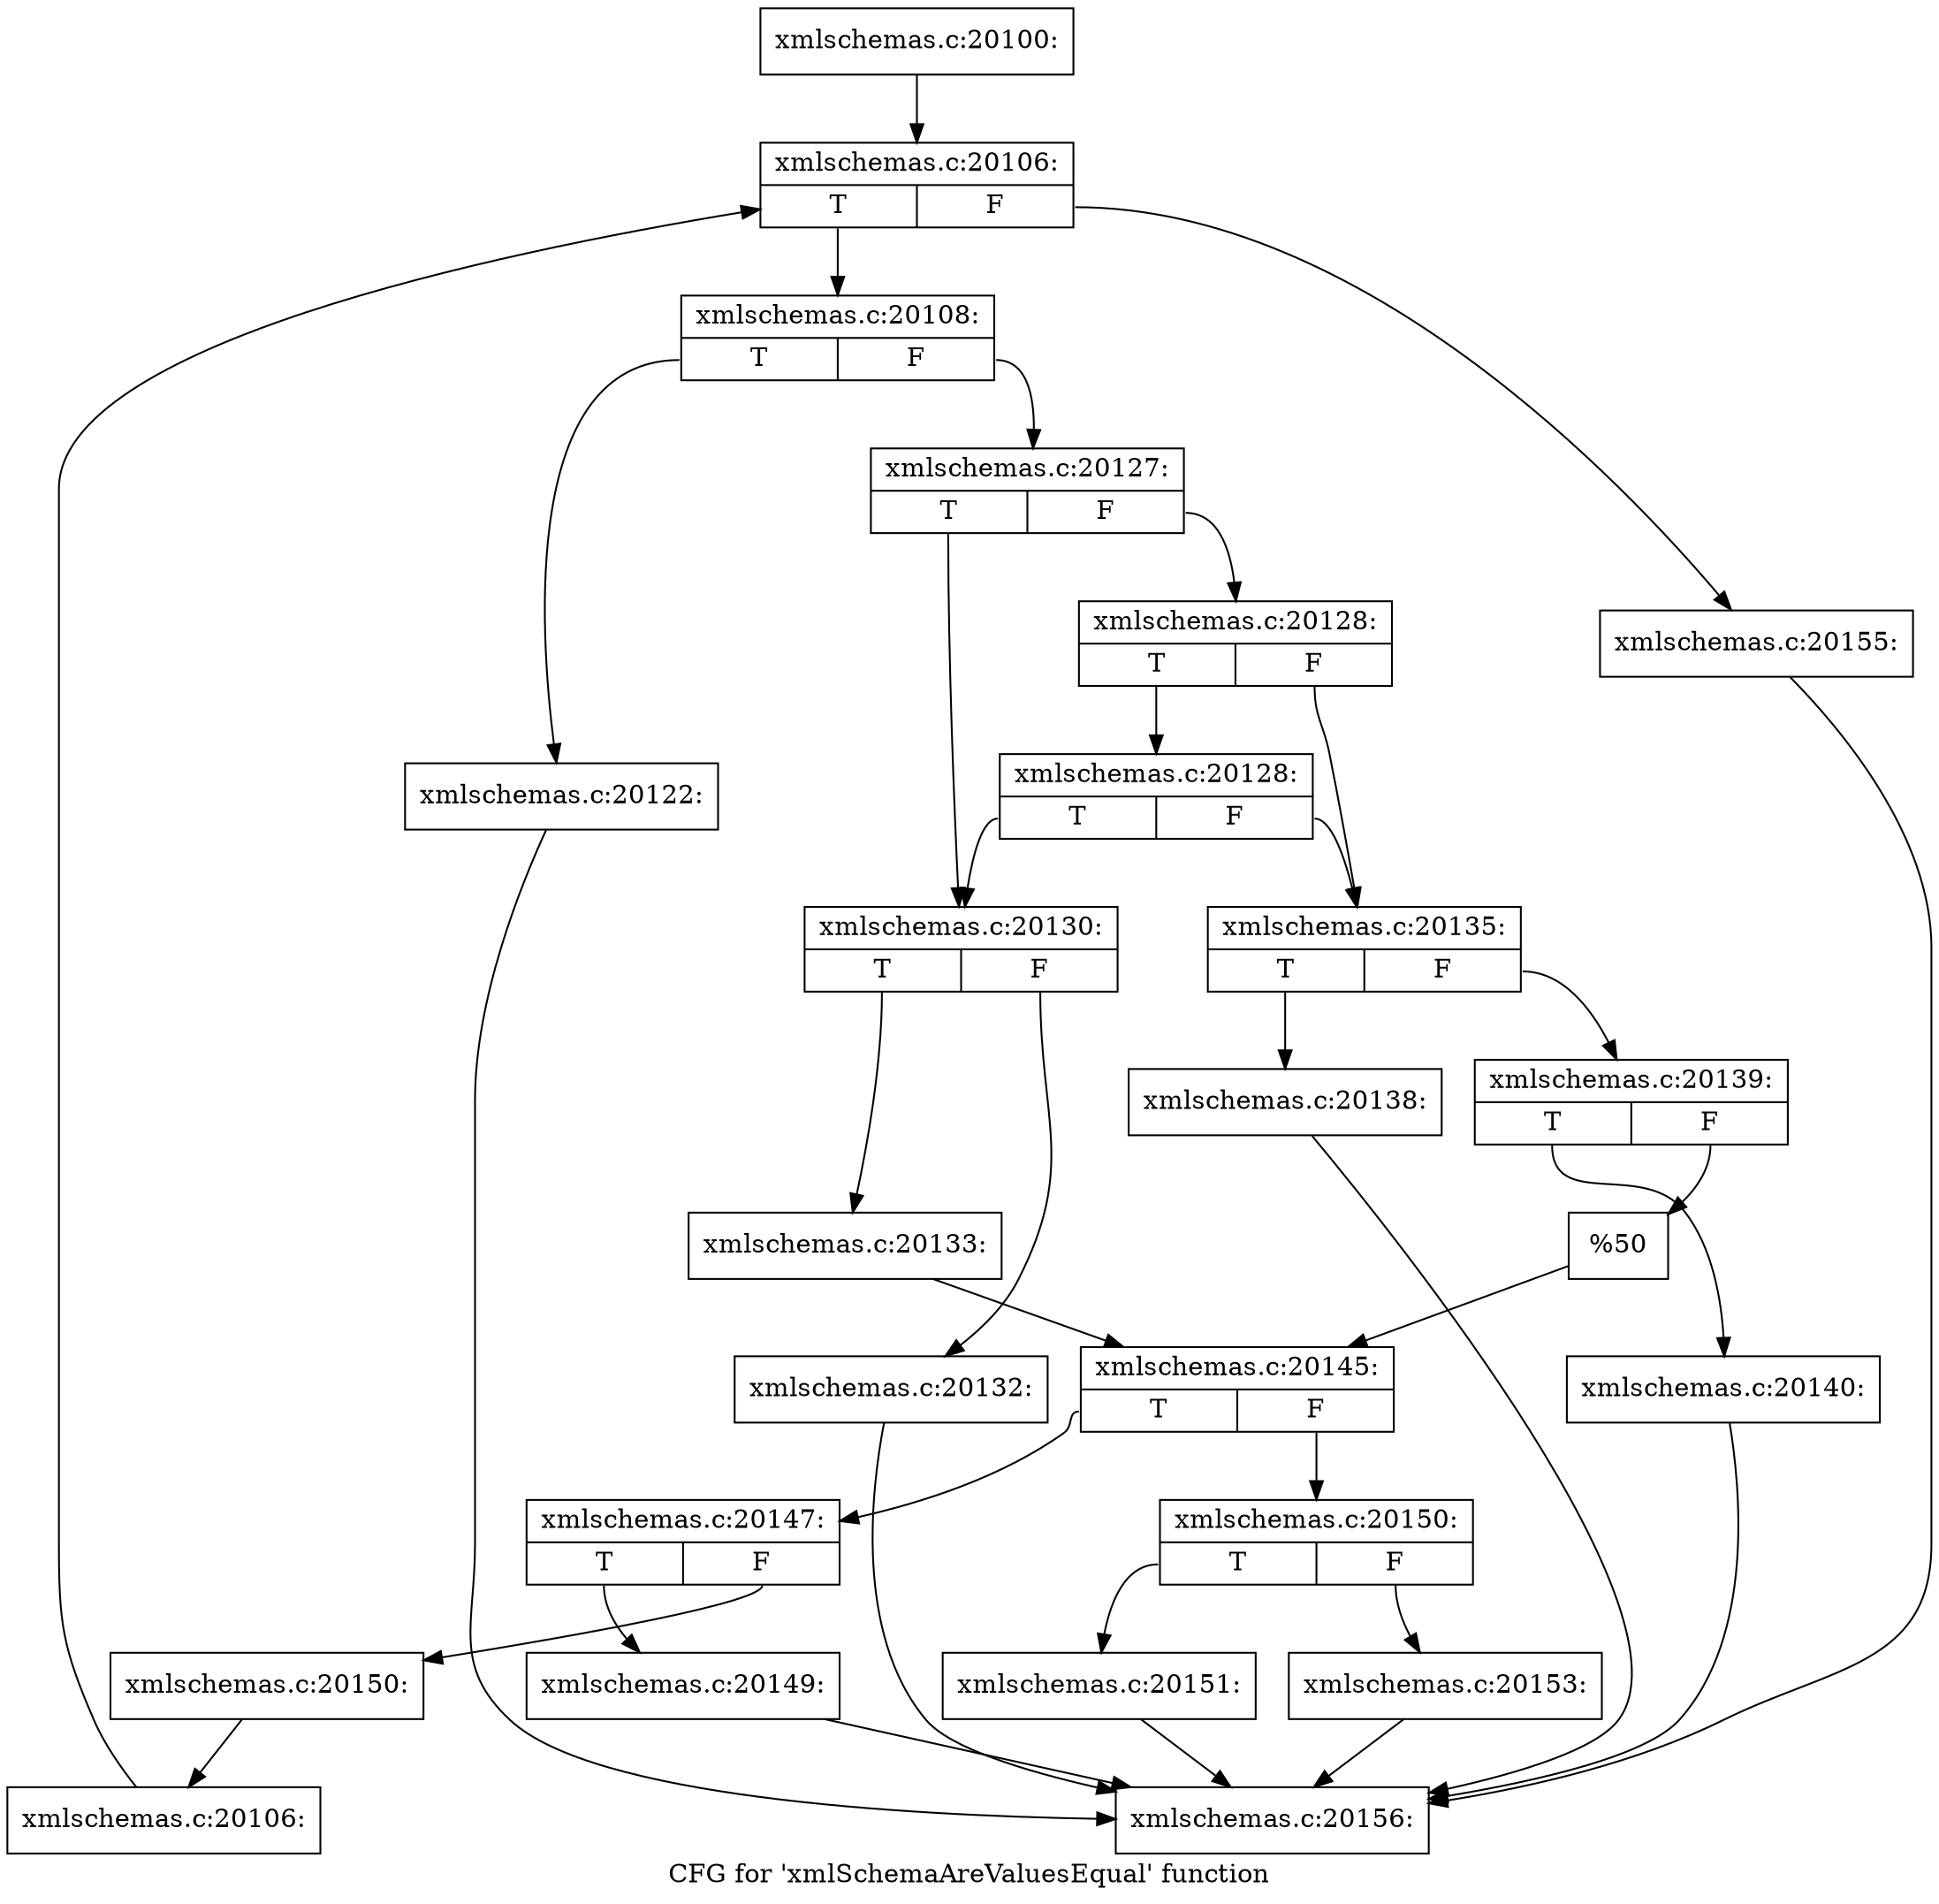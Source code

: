 digraph "CFG for 'xmlSchemaAreValuesEqual' function" {
	label="CFG for 'xmlSchemaAreValuesEqual' function";

	Node0x5211c90 [shape=record,label="{xmlschemas.c:20100:}"];
	Node0x5211c90 -> Node0x5214570;
	Node0x5214570 [shape=record,label="{xmlschemas.c:20106:|{<s0>T|<s1>F}}"];
	Node0x5214570:s0 -> Node0x5214960;
	Node0x5214570:s1 -> Node0x5214790;
	Node0x5214960 [shape=record,label="{xmlschemas.c:20108:|{<s0>T|<s1>F}}"];
	Node0x5214960:s0 -> Node0x52153c0;
	Node0x5214960:s1 -> Node0x52156f0;
	Node0x52153c0 [shape=record,label="{xmlschemas.c:20122:}"];
	Node0x52153c0 -> Node0x5211fc0;
	Node0x52156f0 [shape=record,label="{xmlschemas.c:20127:|{<s0>T|<s1>F}}"];
	Node0x52156f0:s0 -> Node0x5216050;
	Node0x52156f0:s1 -> Node0x5216140;
	Node0x5216140 [shape=record,label="{xmlschemas.c:20128:|{<s0>T|<s1>F}}"];
	Node0x5216140:s0 -> Node0x5216550;
	Node0x5216140:s1 -> Node0x52160f0;
	Node0x5216550 [shape=record,label="{xmlschemas.c:20128:|{<s0>T|<s1>F}}"];
	Node0x5216550:s0 -> Node0x5216050;
	Node0x5216550:s1 -> Node0x52160f0;
	Node0x5216050 [shape=record,label="{xmlschemas.c:20130:|{<s0>T|<s1>F}}"];
	Node0x5216050:s0 -> Node0x5216b90;
	Node0x5216050:s1 -> Node0x5216b40;
	Node0x5216b40 [shape=record,label="{xmlschemas.c:20132:}"];
	Node0x5216b40 -> Node0x5211fc0;
	Node0x5216b90 [shape=record,label="{xmlschemas.c:20133:}"];
	Node0x5216b90 -> Node0x52160a0;
	Node0x52160f0 [shape=record,label="{xmlschemas.c:20135:|{<s0>T|<s1>F}}"];
	Node0x52160f0:s0 -> Node0x43b2fc0;
	Node0x52160f0:s1 -> Node0x5215290;
	Node0x43b2fc0 [shape=record,label="{xmlschemas.c:20138:}"];
	Node0x43b2fc0 -> Node0x5211fc0;
	Node0x5215290 [shape=record,label="{xmlschemas.c:20139:|{<s0>T|<s1>F}}"];
	Node0x5215290:s0 -> Node0x5218d50;
	Node0x5215290:s1 -> Node0x5218da0;
	Node0x5218d50 [shape=record,label="{xmlschemas.c:20140:}"];
	Node0x5218d50 -> Node0x5211fc0;
	Node0x5218da0 [shape=record,label="{%50}"];
	Node0x5218da0 -> Node0x52160a0;
	Node0x52160a0 [shape=record,label="{xmlschemas.c:20145:|{<s0>T|<s1>F}}"];
	Node0x52160a0:s0 -> Node0x5219b90;
	Node0x52160a0:s1 -> Node0x5219f70;
	Node0x5219b90 [shape=record,label="{xmlschemas.c:20147:|{<s0>T|<s1>F}}"];
	Node0x5219b90:s0 -> Node0x521a2a0;
	Node0x5219b90:s1 -> Node0x521a2f0;
	Node0x521a2a0 [shape=record,label="{xmlschemas.c:20149:}"];
	Node0x521a2a0 -> Node0x5211fc0;
	Node0x521a2f0 [shape=record,label="{xmlschemas.c:20150:}"];
	Node0x521a2f0 -> Node0x5219f20;
	Node0x5219f70 [shape=record,label="{xmlschemas.c:20150:|{<s0>T|<s1>F}}"];
	Node0x5219f70:s0 -> Node0x521a6e0;
	Node0x5219f70:s1 -> Node0x521a780;
	Node0x521a6e0 [shape=record,label="{xmlschemas.c:20151:}"];
	Node0x521a6e0 -> Node0x5211fc0;
	Node0x521a780 [shape=record,label="{xmlschemas.c:20153:}"];
	Node0x521a780 -> Node0x5211fc0;
	Node0x5219f20 [shape=record,label="{xmlschemas.c:20106:}"];
	Node0x5219f20 -> Node0x5214570;
	Node0x5214790 [shape=record,label="{xmlschemas.c:20155:}"];
	Node0x5214790 -> Node0x5211fc0;
	Node0x5211fc0 [shape=record,label="{xmlschemas.c:20156:}"];
}
